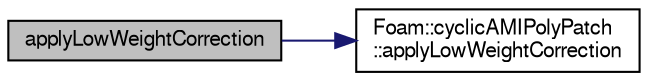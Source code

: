 digraph "applyLowWeightCorrection"
{
  bgcolor="transparent";
  edge [fontname="FreeSans",fontsize="10",labelfontname="FreeSans",labelfontsize="10"];
  node [fontname="FreeSans",fontsize="10",shape=record];
  rankdir="LR";
  Node261 [label="applyLowWeightCorrection",height=0.2,width=0.4,color="black", fillcolor="grey75", style="filled", fontcolor="black"];
  Node261 -> Node262 [color="midnightblue",fontsize="10",style="solid",fontname="FreeSans"];
  Node262 [label="Foam::cyclicAMIPolyPatch\l::applyLowWeightCorrection",height=0.2,width=0.4,color="black",URL="$a24946.html#abd60dd599122dfea3112d00006e8756b",tooltip="Return true if applying the low weight correction. "];
}
